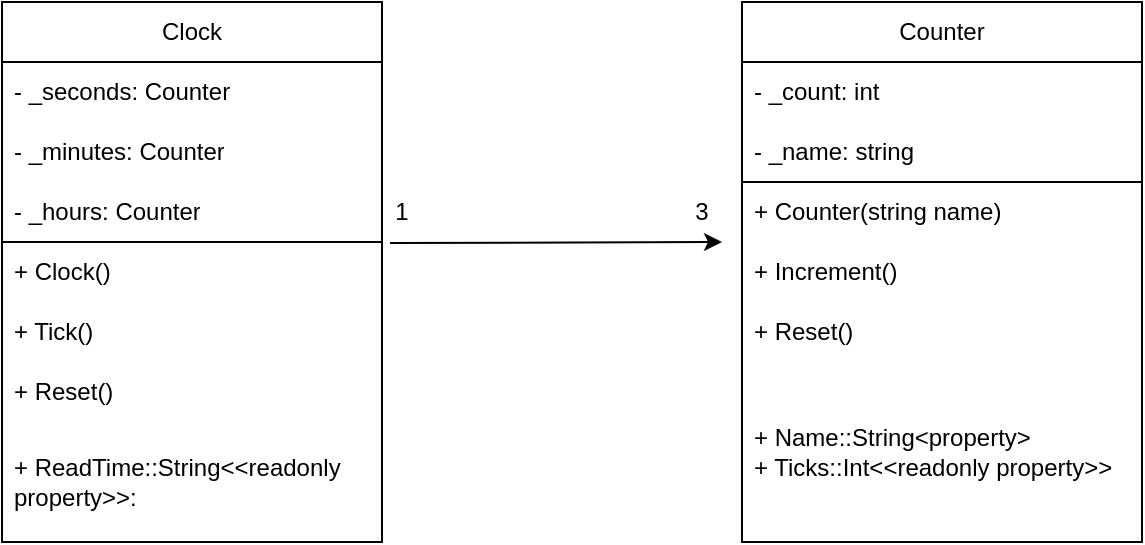 <mxfile version="24.0.4" type="device">
  <diagram name="Page-1" id="mGQdMUJNz5puOzqg1USS">
    <mxGraphModel dx="941" dy="644" grid="1" gridSize="10" guides="1" tooltips="1" connect="1" arrows="1" fold="1" page="1" pageScale="1" pageWidth="850" pageHeight="1100" math="0" shadow="0">
      <root>
        <mxCell id="0" />
        <mxCell id="1" parent="0" />
        <mxCell id="DHs5GBVHLBAMQ3CmO_IZ-1" value="Clock" style="swimlane;fontStyle=0;childLayout=stackLayout;horizontal=1;startSize=30;horizontalStack=0;resizeParent=1;resizeParentMax=0;resizeLast=0;collapsible=1;marginBottom=0;whiteSpace=wrap;html=1;" vertex="1" parent="1">
          <mxGeometry x="120" y="260" width="190" height="120" as="geometry" />
        </mxCell>
        <mxCell id="DHs5GBVHLBAMQ3CmO_IZ-2" value="- _seconds: Counter" style="text;strokeColor=none;fillColor=none;align=left;verticalAlign=middle;spacingLeft=4;spacingRight=4;overflow=hidden;points=[[0,0.5],[1,0.5]];portConstraint=eastwest;rotatable=0;whiteSpace=wrap;html=1;" vertex="1" parent="DHs5GBVHLBAMQ3CmO_IZ-1">
          <mxGeometry y="30" width="190" height="30" as="geometry" />
        </mxCell>
        <mxCell id="DHs5GBVHLBAMQ3CmO_IZ-3" value="- _minutes: Counter" style="text;strokeColor=none;fillColor=none;align=left;verticalAlign=middle;spacingLeft=4;spacingRight=4;overflow=hidden;points=[[0,0.5],[1,0.5]];portConstraint=eastwest;rotatable=0;whiteSpace=wrap;html=1;" vertex="1" parent="DHs5GBVHLBAMQ3CmO_IZ-1">
          <mxGeometry y="60" width="190" height="30" as="geometry" />
        </mxCell>
        <mxCell id="DHs5GBVHLBAMQ3CmO_IZ-4" value="- _hours: Counter" style="text;strokeColor=none;fillColor=none;align=left;verticalAlign=middle;spacingLeft=4;spacingRight=4;overflow=hidden;points=[[0,0.5],[1,0.5]];portConstraint=eastwest;rotatable=0;whiteSpace=wrap;html=1;" vertex="1" parent="DHs5GBVHLBAMQ3CmO_IZ-1">
          <mxGeometry y="90" width="190" height="30" as="geometry" />
        </mxCell>
        <mxCell id="DHs5GBVHLBAMQ3CmO_IZ-5" value="" style="swimlane;fontStyle=0;childLayout=stackLayout;horizontal=1;startSize=0;horizontalStack=0;resizeParent=1;resizeParentMax=0;resizeLast=0;collapsible=1;marginBottom=0;whiteSpace=wrap;html=1;" vertex="1" parent="1">
          <mxGeometry x="120" y="380" width="190" height="150" as="geometry" />
        </mxCell>
        <mxCell id="DHs5GBVHLBAMQ3CmO_IZ-6" value="+ Clock()" style="text;strokeColor=none;fillColor=none;align=left;verticalAlign=middle;spacingLeft=4;spacingRight=4;overflow=hidden;points=[[0,0.5],[1,0.5]];portConstraint=eastwest;rotatable=0;whiteSpace=wrap;html=1;" vertex="1" parent="DHs5GBVHLBAMQ3CmO_IZ-5">
          <mxGeometry width="190" height="30" as="geometry" />
        </mxCell>
        <mxCell id="DHs5GBVHLBAMQ3CmO_IZ-7" value="+ Tick()" style="text;strokeColor=none;fillColor=none;align=left;verticalAlign=middle;spacingLeft=4;spacingRight=4;overflow=hidden;points=[[0,0.5],[1,0.5]];portConstraint=eastwest;rotatable=0;whiteSpace=wrap;html=1;" vertex="1" parent="DHs5GBVHLBAMQ3CmO_IZ-5">
          <mxGeometry y="30" width="190" height="30" as="geometry" />
        </mxCell>
        <mxCell id="DHs5GBVHLBAMQ3CmO_IZ-8" value="+ Reset()" style="text;strokeColor=none;fillColor=none;align=left;verticalAlign=middle;spacingLeft=4;spacingRight=4;overflow=hidden;points=[[0,0.5],[1,0.5]];portConstraint=eastwest;rotatable=0;whiteSpace=wrap;html=1;" vertex="1" parent="DHs5GBVHLBAMQ3CmO_IZ-5">
          <mxGeometry y="60" width="190" height="30" as="geometry" />
        </mxCell>
        <mxCell id="DHs5GBVHLBAMQ3CmO_IZ-10" value="+ ReadTime::String&amp;lt;&amp;lt;readonly property&amp;gt;&amp;gt;:" style="text;strokeColor=none;fillColor=none;align=left;verticalAlign=middle;spacingLeft=4;spacingRight=4;overflow=hidden;points=[[0,0.5],[1,0.5]];portConstraint=eastwest;rotatable=0;whiteSpace=wrap;html=1;" vertex="1" parent="DHs5GBVHLBAMQ3CmO_IZ-5">
          <mxGeometry y="90" width="190" height="60" as="geometry" />
        </mxCell>
        <mxCell id="DHs5GBVHLBAMQ3CmO_IZ-11" value="" style="endArrow=classic;html=1;rounded=0;exitX=1.021;exitY=0.017;exitDx=0;exitDy=0;exitPerimeter=0;" edge="1" parent="1" source="DHs5GBVHLBAMQ3CmO_IZ-6">
          <mxGeometry width="50" height="50" relative="1" as="geometry">
            <mxPoint x="400" y="360" as="sourcePoint" />
            <mxPoint x="480" y="380" as="targetPoint" />
          </mxGeometry>
        </mxCell>
        <mxCell id="DHs5GBVHLBAMQ3CmO_IZ-12" value="Counter" style="swimlane;fontStyle=0;childLayout=stackLayout;horizontal=1;startSize=30;horizontalStack=0;resizeParent=1;resizeParentMax=0;resizeLast=0;collapsible=1;marginBottom=0;whiteSpace=wrap;html=1;" vertex="1" parent="1">
          <mxGeometry x="490" y="260" width="200" height="90" as="geometry" />
        </mxCell>
        <mxCell id="DHs5GBVHLBAMQ3CmO_IZ-13" value="- _count: int" style="text;strokeColor=none;fillColor=none;align=left;verticalAlign=middle;spacingLeft=4;spacingRight=4;overflow=hidden;points=[[0,0.5],[1,0.5]];portConstraint=eastwest;rotatable=0;whiteSpace=wrap;html=1;" vertex="1" parent="DHs5GBVHLBAMQ3CmO_IZ-12">
          <mxGeometry y="30" width="200" height="30" as="geometry" />
        </mxCell>
        <mxCell id="DHs5GBVHLBAMQ3CmO_IZ-14" value="- _name: string" style="text;strokeColor=none;fillColor=none;align=left;verticalAlign=middle;spacingLeft=4;spacingRight=4;overflow=hidden;points=[[0,0.5],[1,0.5]];portConstraint=eastwest;rotatable=0;whiteSpace=wrap;html=1;" vertex="1" parent="DHs5GBVHLBAMQ3CmO_IZ-12">
          <mxGeometry y="60" width="200" height="30" as="geometry" />
        </mxCell>
        <mxCell id="DHs5GBVHLBAMQ3CmO_IZ-16" value="" style="swimlane;fontStyle=0;childLayout=stackLayout;horizontal=1;startSize=0;horizontalStack=0;resizeParent=1;resizeParentMax=0;resizeLast=0;collapsible=1;marginBottom=0;whiteSpace=wrap;html=1;" vertex="1" parent="1">
          <mxGeometry x="490" y="350" width="200" height="180" as="geometry" />
        </mxCell>
        <mxCell id="DHs5GBVHLBAMQ3CmO_IZ-17" value="+ Counter(string name)" style="text;strokeColor=none;fillColor=none;align=left;verticalAlign=middle;spacingLeft=4;spacingRight=4;overflow=hidden;points=[[0,0.5],[1,0.5]];portConstraint=eastwest;rotatable=0;whiteSpace=wrap;html=1;" vertex="1" parent="DHs5GBVHLBAMQ3CmO_IZ-16">
          <mxGeometry width="200" height="30" as="geometry" />
        </mxCell>
        <mxCell id="DHs5GBVHLBAMQ3CmO_IZ-18" value="+ Increment()" style="text;strokeColor=none;fillColor=none;align=left;verticalAlign=middle;spacingLeft=4;spacingRight=4;overflow=hidden;points=[[0,0.5],[1,0.5]];portConstraint=eastwest;rotatable=0;whiteSpace=wrap;html=1;" vertex="1" parent="DHs5GBVHLBAMQ3CmO_IZ-16">
          <mxGeometry y="30" width="200" height="30" as="geometry" />
        </mxCell>
        <mxCell id="DHs5GBVHLBAMQ3CmO_IZ-19" value="+ Reset()" style="text;strokeColor=none;fillColor=none;align=left;verticalAlign=middle;spacingLeft=4;spacingRight=4;overflow=hidden;points=[[0,0.5],[1,0.5]];portConstraint=eastwest;rotatable=0;whiteSpace=wrap;html=1;" vertex="1" parent="DHs5GBVHLBAMQ3CmO_IZ-16">
          <mxGeometry y="60" width="200" height="30" as="geometry" />
        </mxCell>
        <mxCell id="DHs5GBVHLBAMQ3CmO_IZ-20" value="+ Name::String&amp;lt;property&amp;gt;&lt;div&gt;+ Ticks::Int&amp;lt;&amp;lt;readonly property&amp;gt;&amp;gt;&lt;/div&gt;" style="text;strokeColor=none;fillColor=none;align=left;verticalAlign=middle;spacingLeft=4;spacingRight=4;overflow=hidden;points=[[0,0.5],[1,0.5]];portConstraint=eastwest;rotatable=0;whiteSpace=wrap;html=1;" vertex="1" parent="DHs5GBVHLBAMQ3CmO_IZ-16">
          <mxGeometry y="90" width="200" height="90" as="geometry" />
        </mxCell>
        <mxCell id="DHs5GBVHLBAMQ3CmO_IZ-22" value="1" style="text;html=1;align=center;verticalAlign=middle;whiteSpace=wrap;rounded=0;" vertex="1" parent="1">
          <mxGeometry x="310" y="350" width="20" height="30" as="geometry" />
        </mxCell>
        <mxCell id="DHs5GBVHLBAMQ3CmO_IZ-23" value="3" style="text;html=1;align=center;verticalAlign=middle;whiteSpace=wrap;rounded=0;" vertex="1" parent="1">
          <mxGeometry x="460" y="350" width="20" height="30" as="geometry" />
        </mxCell>
      </root>
    </mxGraphModel>
  </diagram>
</mxfile>
